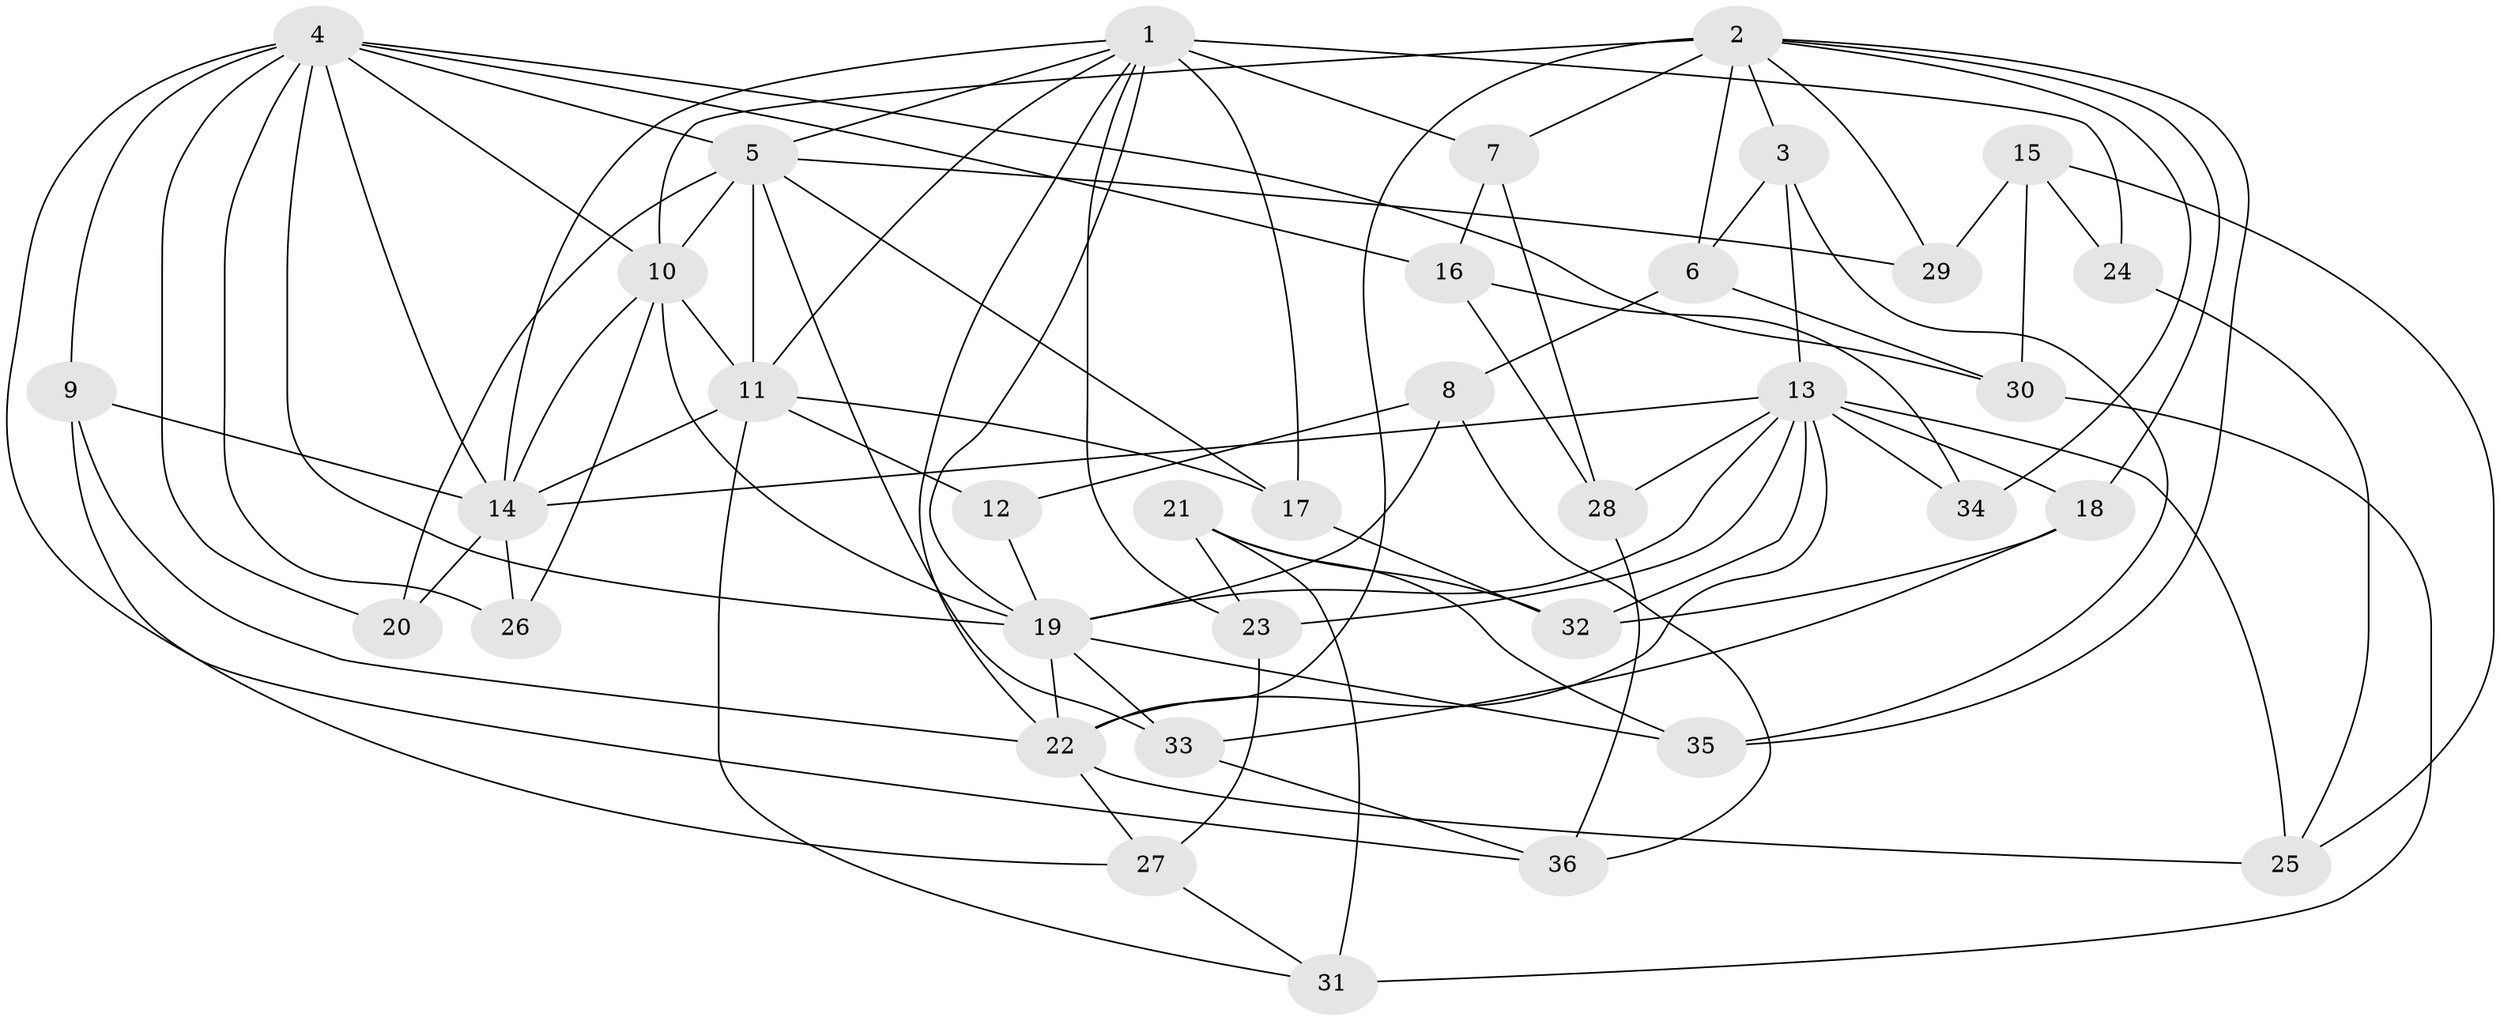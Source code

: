 // original degree distribution, {4: 1.0}
// Generated by graph-tools (version 1.1) at 2025/38/03/09/25 02:38:14]
// undirected, 36 vertices, 91 edges
graph export_dot {
graph [start="1"]
  node [color=gray90,style=filled];
  1;
  2;
  3;
  4;
  5;
  6;
  7;
  8;
  9;
  10;
  11;
  12;
  13;
  14;
  15;
  16;
  17;
  18;
  19;
  20;
  21;
  22;
  23;
  24;
  25;
  26;
  27;
  28;
  29;
  30;
  31;
  32;
  33;
  34;
  35;
  36;
  1 -- 5 [weight=1.0];
  1 -- 7 [weight=1.0];
  1 -- 11 [weight=1.0];
  1 -- 14 [weight=1.0];
  1 -- 17 [weight=1.0];
  1 -- 19 [weight=1.0];
  1 -- 22 [weight=1.0];
  1 -- 23 [weight=1.0];
  1 -- 24 [weight=2.0];
  2 -- 3 [weight=1.0];
  2 -- 6 [weight=1.0];
  2 -- 7 [weight=1.0];
  2 -- 10 [weight=2.0];
  2 -- 18 [weight=1.0];
  2 -- 22 [weight=2.0];
  2 -- 29 [weight=1.0];
  2 -- 34 [weight=2.0];
  2 -- 35 [weight=1.0];
  3 -- 6 [weight=1.0];
  3 -- 13 [weight=1.0];
  3 -- 35 [weight=1.0];
  4 -- 5 [weight=1.0];
  4 -- 9 [weight=1.0];
  4 -- 10 [weight=1.0];
  4 -- 14 [weight=1.0];
  4 -- 16 [weight=1.0];
  4 -- 19 [weight=1.0];
  4 -- 20 [weight=1.0];
  4 -- 26 [weight=1.0];
  4 -- 30 [weight=1.0];
  4 -- 36 [weight=1.0];
  5 -- 10 [weight=1.0];
  5 -- 11 [weight=3.0];
  5 -- 17 [weight=1.0];
  5 -- 20 [weight=2.0];
  5 -- 29 [weight=2.0];
  5 -- 33 [weight=1.0];
  6 -- 8 [weight=1.0];
  6 -- 30 [weight=1.0];
  7 -- 16 [weight=1.0];
  7 -- 28 [weight=1.0];
  8 -- 12 [weight=1.0];
  8 -- 19 [weight=1.0];
  8 -- 36 [weight=1.0];
  9 -- 14 [weight=1.0];
  9 -- 22 [weight=1.0];
  9 -- 27 [weight=1.0];
  10 -- 11 [weight=1.0];
  10 -- 14 [weight=1.0];
  10 -- 19 [weight=1.0];
  10 -- 26 [weight=1.0];
  11 -- 12 [weight=1.0];
  11 -- 14 [weight=2.0];
  11 -- 17 [weight=1.0];
  11 -- 31 [weight=1.0];
  12 -- 19 [weight=2.0];
  13 -- 14 [weight=1.0];
  13 -- 18 [weight=1.0];
  13 -- 19 [weight=1.0];
  13 -- 22 [weight=1.0];
  13 -- 23 [weight=1.0];
  13 -- 25 [weight=1.0];
  13 -- 28 [weight=1.0];
  13 -- 32 [weight=1.0];
  13 -- 34 [weight=1.0];
  14 -- 20 [weight=1.0];
  14 -- 26 [weight=2.0];
  15 -- 24 [weight=1.0];
  15 -- 25 [weight=1.0];
  15 -- 29 [weight=1.0];
  15 -- 30 [weight=1.0];
  16 -- 28 [weight=1.0];
  16 -- 34 [weight=1.0];
  17 -- 32 [weight=1.0];
  18 -- 32 [weight=1.0];
  18 -- 33 [weight=1.0];
  19 -- 22 [weight=1.0];
  19 -- 33 [weight=1.0];
  19 -- 35 [weight=1.0];
  21 -- 23 [weight=1.0];
  21 -- 31 [weight=1.0];
  21 -- 32 [weight=1.0];
  21 -- 35 [weight=1.0];
  22 -- 25 [weight=1.0];
  22 -- 27 [weight=1.0];
  23 -- 27 [weight=1.0];
  24 -- 25 [weight=1.0];
  27 -- 31 [weight=1.0];
  28 -- 36 [weight=1.0];
  30 -- 31 [weight=1.0];
  33 -- 36 [weight=1.0];
}
